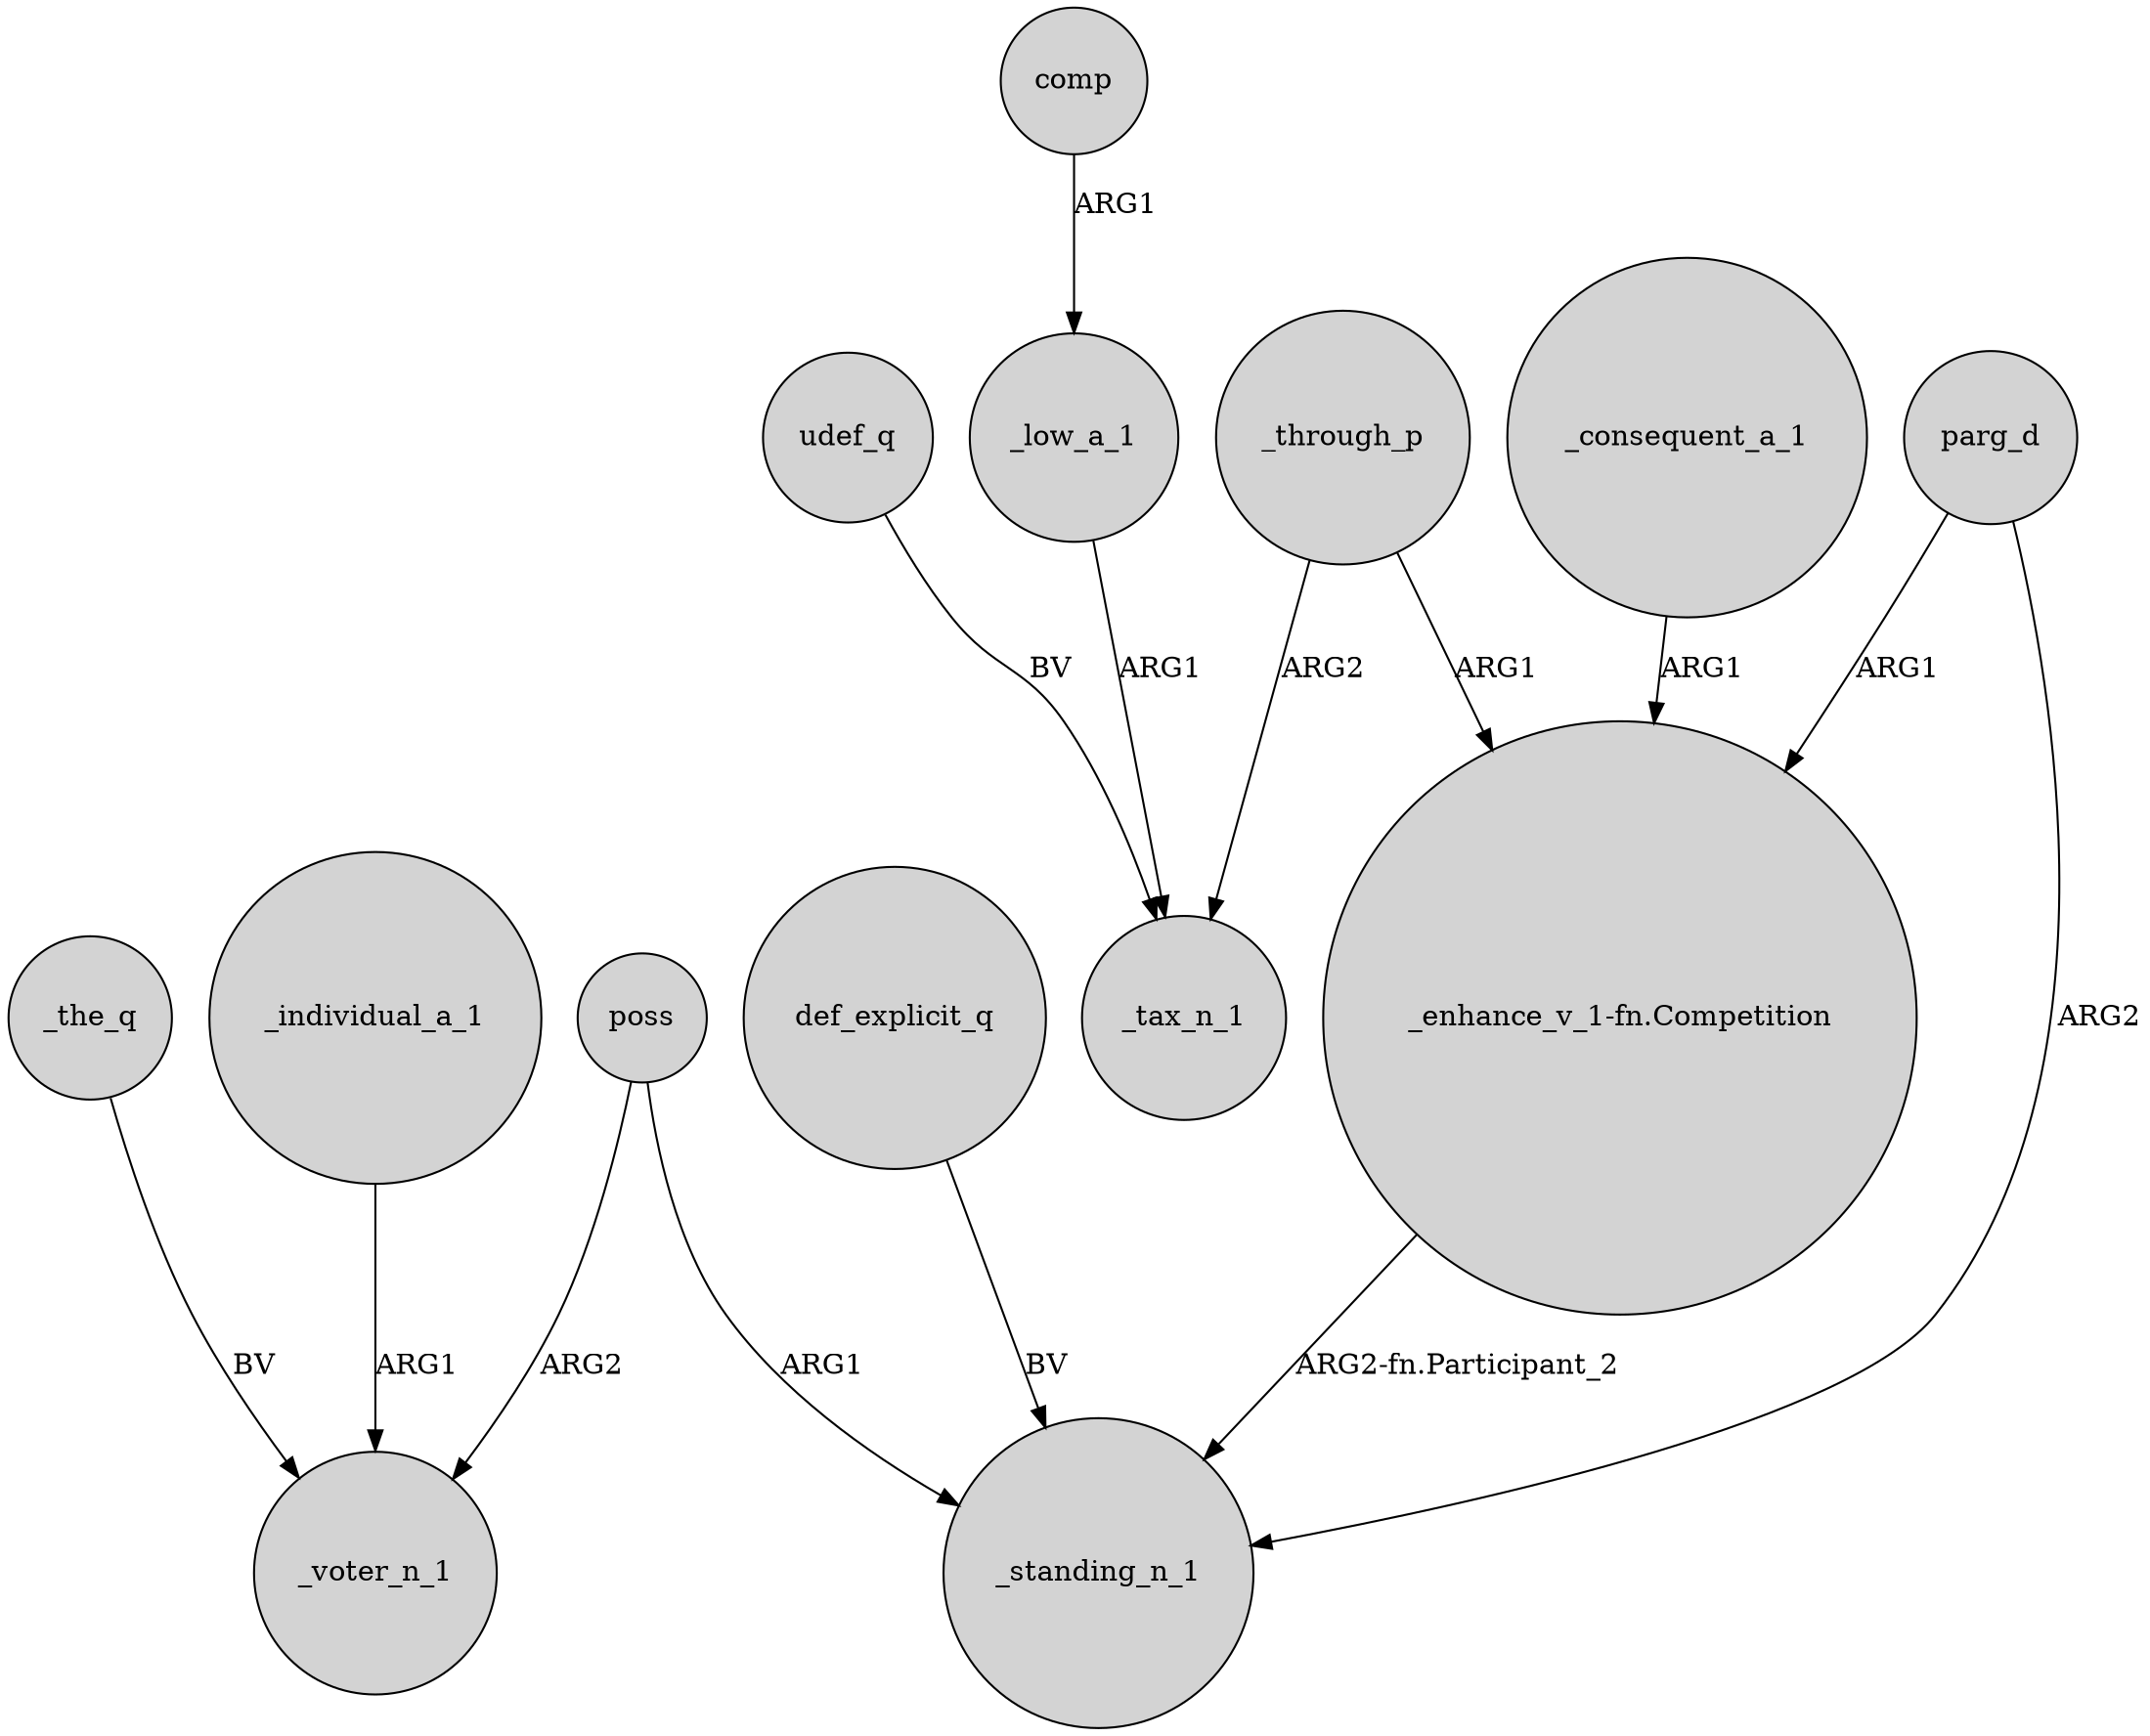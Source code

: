 digraph {
	node [shape=circle style=filled]
	_individual_a_1 -> _voter_n_1 [label=ARG1]
	_consequent_a_1 -> "_enhance_v_1-fn.Competition" [label=ARG1]
	_through_p -> "_enhance_v_1-fn.Competition" [label=ARG1]
	comp -> _low_a_1 [label=ARG1]
	_the_q -> _voter_n_1 [label=BV]
	_through_p -> _tax_n_1 [label=ARG2]
	parg_d -> "_enhance_v_1-fn.Competition" [label=ARG1]
	parg_d -> _standing_n_1 [label=ARG2]
	_low_a_1 -> _tax_n_1 [label=ARG1]
	udef_q -> _tax_n_1 [label=BV]
	poss -> _standing_n_1 [label=ARG1]
	poss -> _voter_n_1 [label=ARG2]
	"_enhance_v_1-fn.Competition" -> _standing_n_1 [label="ARG2-fn.Participant_2"]
	def_explicit_q -> _standing_n_1 [label=BV]
}
